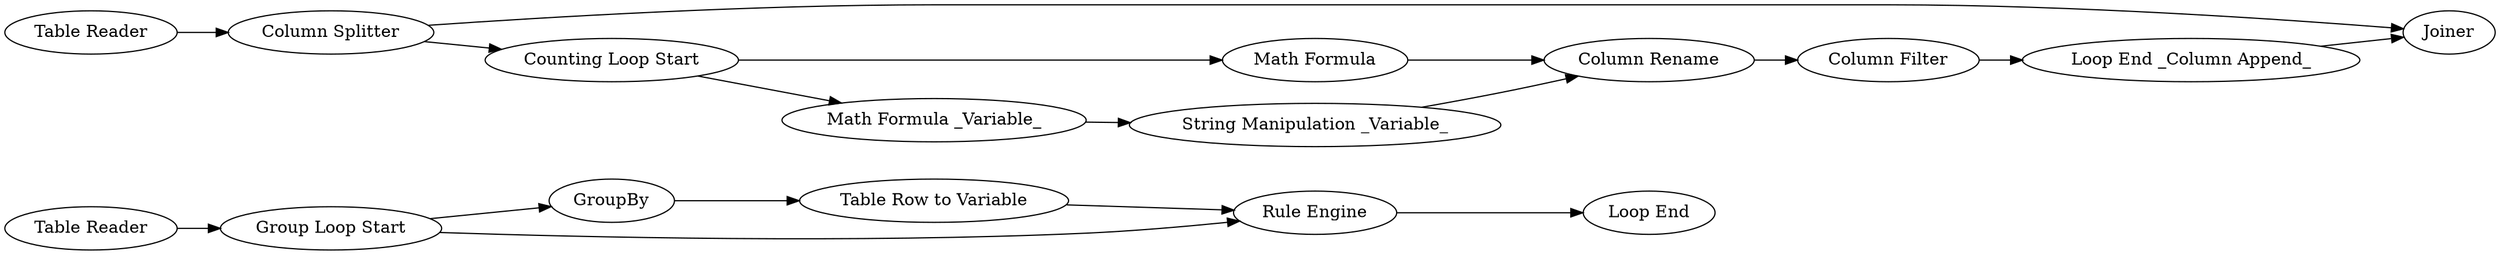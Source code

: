 digraph {
	2 [label="Table Reader"]
	10 [label="Group Loop Start"]
	11 [label=GroupBy]
	13 [label="Rule Engine"]
	16 [label="Math Formula"]
	17 [label="String Manipulation _Variable_"]
	18 [label="Math Formula _Variable_"]
	19 [label="Column Rename"]
	20 [label="Loop End _Column Append_"]
	21 [label="Column Filter"]
	26 [label="Table Row to Variable"]
	27 [label="Table Reader"]
	30 [label="Column Splitter"]
	31 [label=Joiner]
	33 [label="Loop End"]
	34 [label="Counting Loop Start"]
	2 -> 10
	10 -> 11
	10 -> 13
	11 -> 26
	13 -> 33
	16 -> 19
	17 -> 19
	18 -> 17
	19 -> 21
	20 -> 31
	21 -> 20
	26 -> 13
	27 -> 30
	30 -> 31
	30 -> 34
	34 -> 18
	34 -> 16
	rankdir=LR
}
